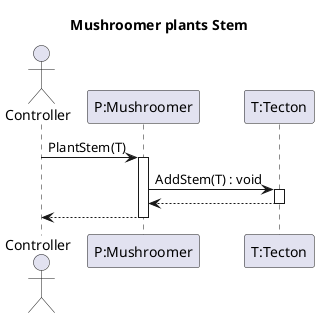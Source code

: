 @startuml plantStem

title Mushroomer plants Stem

actor Controller
participant "P:Mushroomer" as P

participant "T:Tecton" as T

Controller -> P : PlantStem(T)
activate P
P -> T: AddStem(T) : void
activate T
T-->P
deactivate T

P --> Controller
deactivate P

@enduml